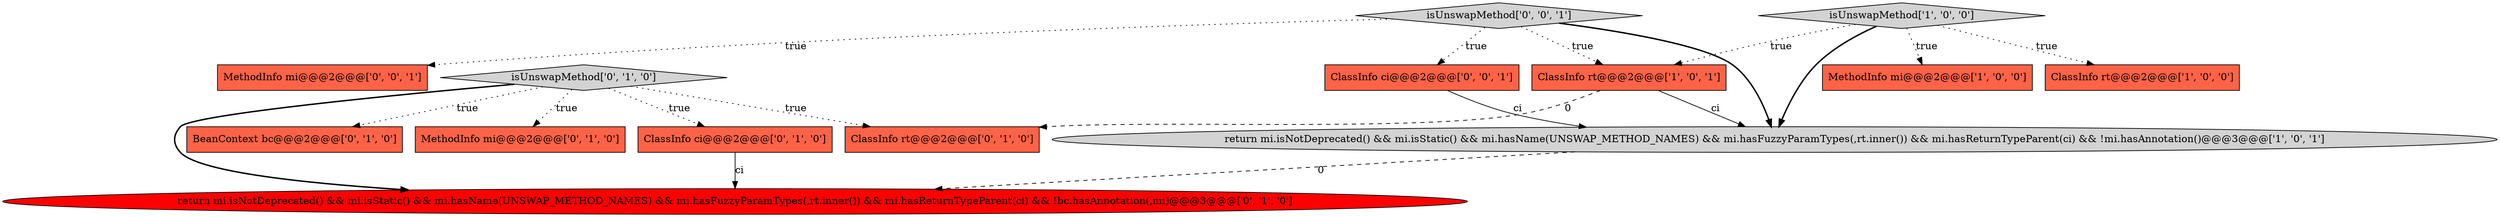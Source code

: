 digraph {
8 [style = filled, label = "return mi.isNotDeprecated() && mi.isStatic() && mi.hasName(UNSWAP_METHOD_NAMES) && mi.hasFuzzyParamTypes(,rt.inner()) && mi.hasReturnTypeParent(ci) && !bc.hasAnnotation(,mi)@@@3@@@['0', '1', '0']", fillcolor = red, shape = ellipse image = "AAA1AAABBB2BBB"];
2 [style = filled, label = "MethodInfo mi@@@2@@@['1', '0', '0']", fillcolor = tomato, shape = box image = "AAA0AAABBB1BBB"];
7 [style = filled, label = "BeanContext bc@@@2@@@['0', '1', '0']", fillcolor = tomato, shape = box image = "AAA0AAABBB2BBB"];
5 [style = filled, label = "MethodInfo mi@@@2@@@['0', '1', '0']", fillcolor = tomato, shape = box image = "AAA0AAABBB2BBB"];
12 [style = filled, label = "isUnswapMethod['0', '0', '1']", fillcolor = lightgray, shape = diamond image = "AAA0AAABBB3BBB"];
1 [style = filled, label = "ClassInfo rt@@@2@@@['1', '0', '0']", fillcolor = tomato, shape = box image = "AAA0AAABBB1BBB"];
6 [style = filled, label = "ClassInfo ci@@@2@@@['0', '1', '0']", fillcolor = tomato, shape = box image = "AAA0AAABBB2BBB"];
9 [style = filled, label = "ClassInfo rt@@@2@@@['0', '1', '0']", fillcolor = tomato, shape = box image = "AAA1AAABBB2BBB"];
0 [style = filled, label = "return mi.isNotDeprecated() && mi.isStatic() && mi.hasName(UNSWAP_METHOD_NAMES) && mi.hasFuzzyParamTypes(,rt.inner()) && mi.hasReturnTypeParent(ci) && !mi.hasAnnotation()@@@3@@@['1', '0', '1']", fillcolor = lightgray, shape = ellipse image = "AAA0AAABBB1BBB"];
13 [style = filled, label = "MethodInfo mi@@@2@@@['0', '0', '1']", fillcolor = tomato, shape = box image = "AAA0AAABBB3BBB"];
4 [style = filled, label = "ClassInfo rt@@@2@@@['1', '0', '1']", fillcolor = tomato, shape = box image = "AAA0AAABBB1BBB"];
11 [style = filled, label = "ClassInfo ci@@@2@@@['0', '0', '1']", fillcolor = tomato, shape = box image = "AAA0AAABBB3BBB"];
3 [style = filled, label = "isUnswapMethod['1', '0', '0']", fillcolor = lightgray, shape = diamond image = "AAA0AAABBB1BBB"];
10 [style = filled, label = "isUnswapMethod['0', '1', '0']", fillcolor = lightgray, shape = diamond image = "AAA0AAABBB2BBB"];
3->4 [style = dotted, label="true"];
4->9 [style = dashed, label="0"];
0->8 [style = dashed, label="0"];
10->6 [style = dotted, label="true"];
12->13 [style = dotted, label="true"];
4->0 [style = solid, label="ci"];
12->4 [style = dotted, label="true"];
10->8 [style = bold, label=""];
10->9 [style = dotted, label="true"];
10->5 [style = dotted, label="true"];
12->0 [style = bold, label=""];
3->1 [style = dotted, label="true"];
6->8 [style = solid, label="ci"];
10->7 [style = dotted, label="true"];
3->0 [style = bold, label=""];
3->2 [style = dotted, label="true"];
11->0 [style = solid, label="ci"];
12->11 [style = dotted, label="true"];
}
